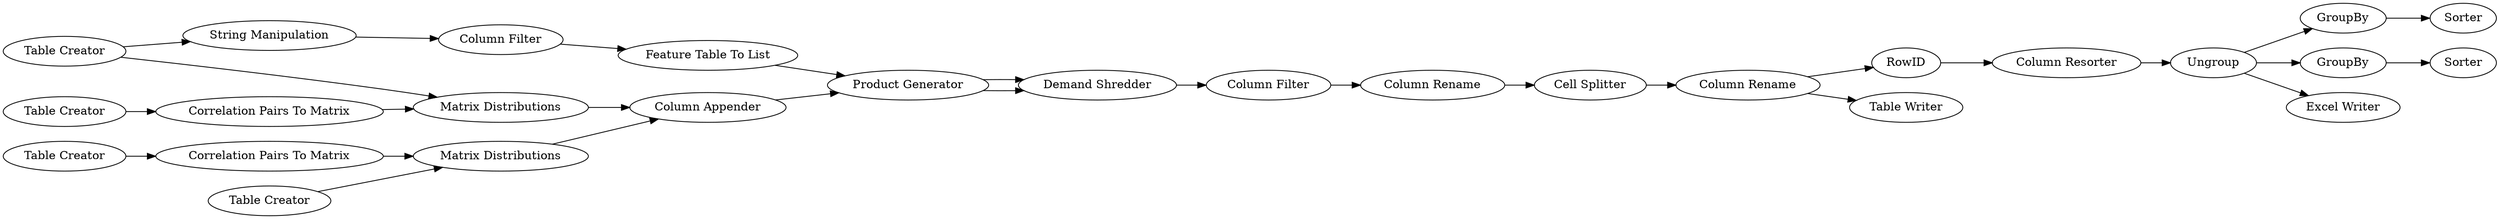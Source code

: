 digraph {
	26 [label="Table Creator"]
	27 [label="Table Creator"]
	28 [label="Table Creator"]
	29 [label="Matrix Distributions"]
	30 [label="Correlation Pairs To Matrix"]
	35 [label="Table Creator"]
	36 [label="Correlation Pairs To Matrix"]
	37 [label="Matrix Distributions"]
	38 [label="Product Generator"]
	41 [label="Demand Shredder"]
	42 [label="Column Filter"]
	43 [label="Column Rename"]
	45 [label="Cell Splitter"]
	46 [label=Ungroup]
	47 [label=RowID]
	48 [label="Column Rename"]
	49 [label="Column Resorter"]
	51 [label="Table Writer"]
	68 [label=GroupBy]
	69 [label=Sorter]
	70 [label="Feature Table To List"]
	72 [label=Sorter]
	73 [label=GroupBy]
	76 [label="String Manipulation"]
	77 [label="Column Filter"]
	78 [label="Excel Writer"]
	79 [label="Column Appender"]
	26 -> 29
	27 -> 76
	27 -> 37
	28 -> 30
	29 -> 79
	30 -> 29
	35 -> 36
	36 -> 37
	37 -> 79
	38 -> 41
	38 -> 41
	41 -> 42
	42 -> 43
	43 -> 45
	45 -> 48
	46 -> 73
	46 -> 68
	46 -> 78
	47 -> 49
	48 -> 51
	48 -> 47
	49 -> 46
	68 -> 69
	70 -> 38
	73 -> 72
	76 -> 77
	77 -> 70
	79 -> 38
	rankdir=LR
}

